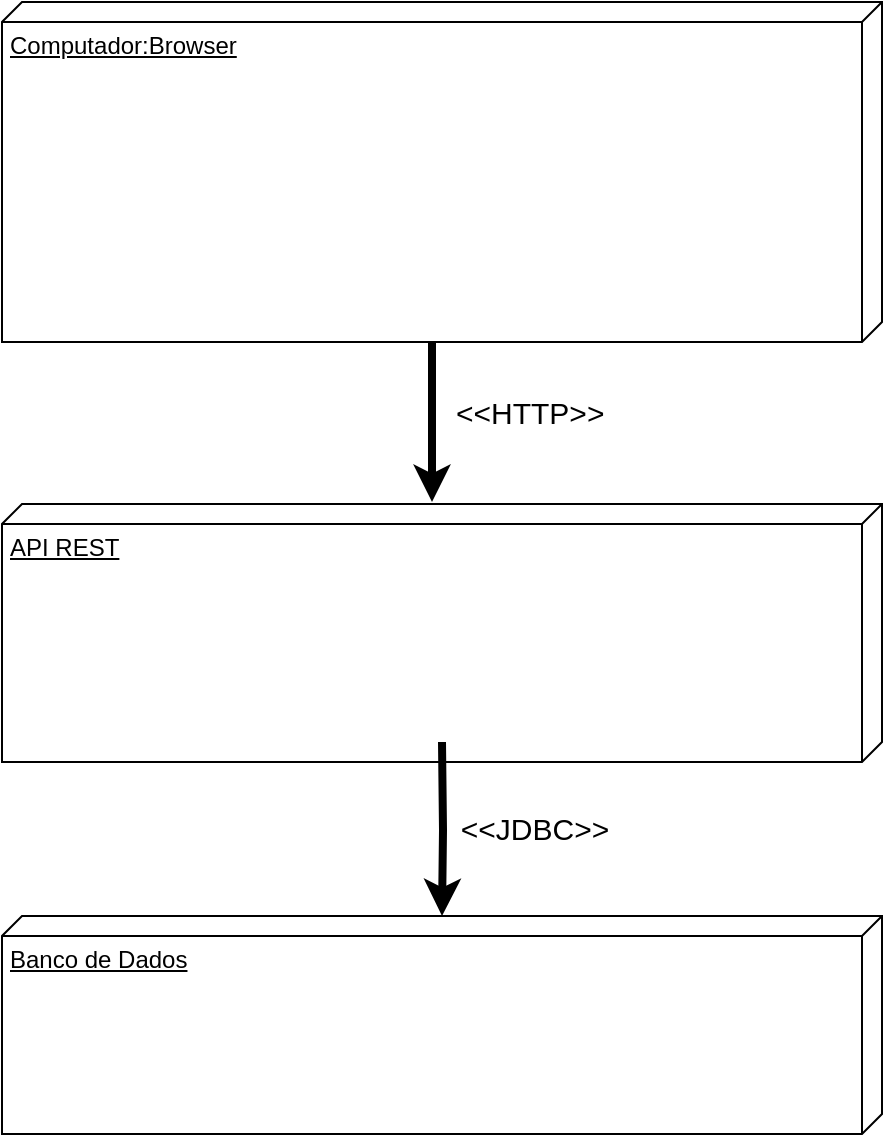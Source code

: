 <mxfile version="26.2.5">
  <diagram name="Página-1" id="0baeC1T9_Wn-1TEpzrgX">
    <mxGraphModel dx="2190" dy="1921" grid="1" gridSize="10" guides="1" tooltips="1" connect="1" arrows="1" fold="1" page="1" pageScale="1" pageWidth="827" pageHeight="1169" math="0" shadow="0">
      <root>
        <mxCell id="0" />
        <mxCell id="1" parent="0" />
        <mxCell id="iyyX1s9_e3pjV-plWLvc-1" style="edgeStyle=orthogonalEdgeStyle;rounded=0;orthogonalLoop=1;jettySize=auto;html=1;exitX=0;exitY=0;exitDx=170;exitDy=225;exitPerimeter=0;strokeWidth=4;" parent="1" source="iA4XpVnBiFOq4aOnz0Fv-35" edge="1">
          <mxGeometry relative="1" as="geometry">
            <mxPoint x="-435" y="-900" as="targetPoint" />
          </mxGeometry>
        </mxCell>
        <mxCell id="iyyX1s9_e3pjV-plWLvc-2" value="&amp;lt;&amp;lt;HTTP&amp;gt;&amp;gt;" style="edgeLabel;html=1;align=left;verticalAlign=middle;resizable=0;points=[];fontSize=15;labelPosition=right;verticalLabelPosition=middle;" parent="iyyX1s9_e3pjV-plWLvc-1" vertex="1" connectable="0">
          <mxGeometry x="-0.133" relative="1" as="geometry">
            <mxPoint x="10" as="offset" />
          </mxGeometry>
        </mxCell>
        <mxCell id="iA4XpVnBiFOq4aOnz0Fv-35" value="Computador:Browser" style="verticalAlign=top;align=left;spacingTop=8;spacingLeft=2;spacingRight=12;shape=cube;size=10;direction=south;fontStyle=4;html=1;whiteSpace=wrap;" parent="1" vertex="1">
          <mxGeometry x="-650" y="-1150" width="440" height="170" as="geometry" />
        </mxCell>
        <mxCell id="iA4XpVnBiFOq4aOnz0Fv-34" value="API REST" style="verticalAlign=top;align=left;spacingTop=8;spacingLeft=2;spacingRight=12;shape=cube;size=10;direction=south;fontStyle=4;html=1;whiteSpace=wrap;" parent="1" vertex="1">
          <mxGeometry x="-650" y="-899" width="440" height="129" as="geometry" />
        </mxCell>
        <mxCell id="gO444OpA8gxw1t6iv7qg-1" value="" style="edgeStyle=orthogonalEdgeStyle;rounded=0;orthogonalLoop=1;jettySize=auto;html=1;strokeWidth=4;" edge="1" parent="1" target="iA4XpVnBiFOq4aOnz0Fv-33">
          <mxGeometry relative="1" as="geometry">
            <mxPoint x="-435" y="-540" as="targetPoint" />
            <mxPoint x="-430" y="-780" as="sourcePoint" />
          </mxGeometry>
        </mxCell>
        <mxCell id="gO444OpA8gxw1t6iv7qg-2" value="&amp;lt;&amp;lt;JDBC&amp;gt;&amp;gt;" style="edgeLabel;html=1;align=center;verticalAlign=middle;resizable=0;points=[];fontSize=15;" vertex="1" connectable="0" parent="gO444OpA8gxw1t6iv7qg-1">
          <mxGeometry x="-0.178" y="3" relative="1" as="geometry">
            <mxPoint x="42" y="7" as="offset" />
          </mxGeometry>
        </mxCell>
        <mxCell id="iA4XpVnBiFOq4aOnz0Fv-33" value="Banco de Dados" style="verticalAlign=top;align=left;spacingTop=8;spacingLeft=2;spacingRight=12;shape=cube;size=10;direction=south;fontStyle=4;html=1;whiteSpace=wrap;" parent="1" vertex="1">
          <mxGeometry x="-650" y="-693" width="440" height="109" as="geometry" />
        </mxCell>
      </root>
    </mxGraphModel>
  </diagram>
</mxfile>
